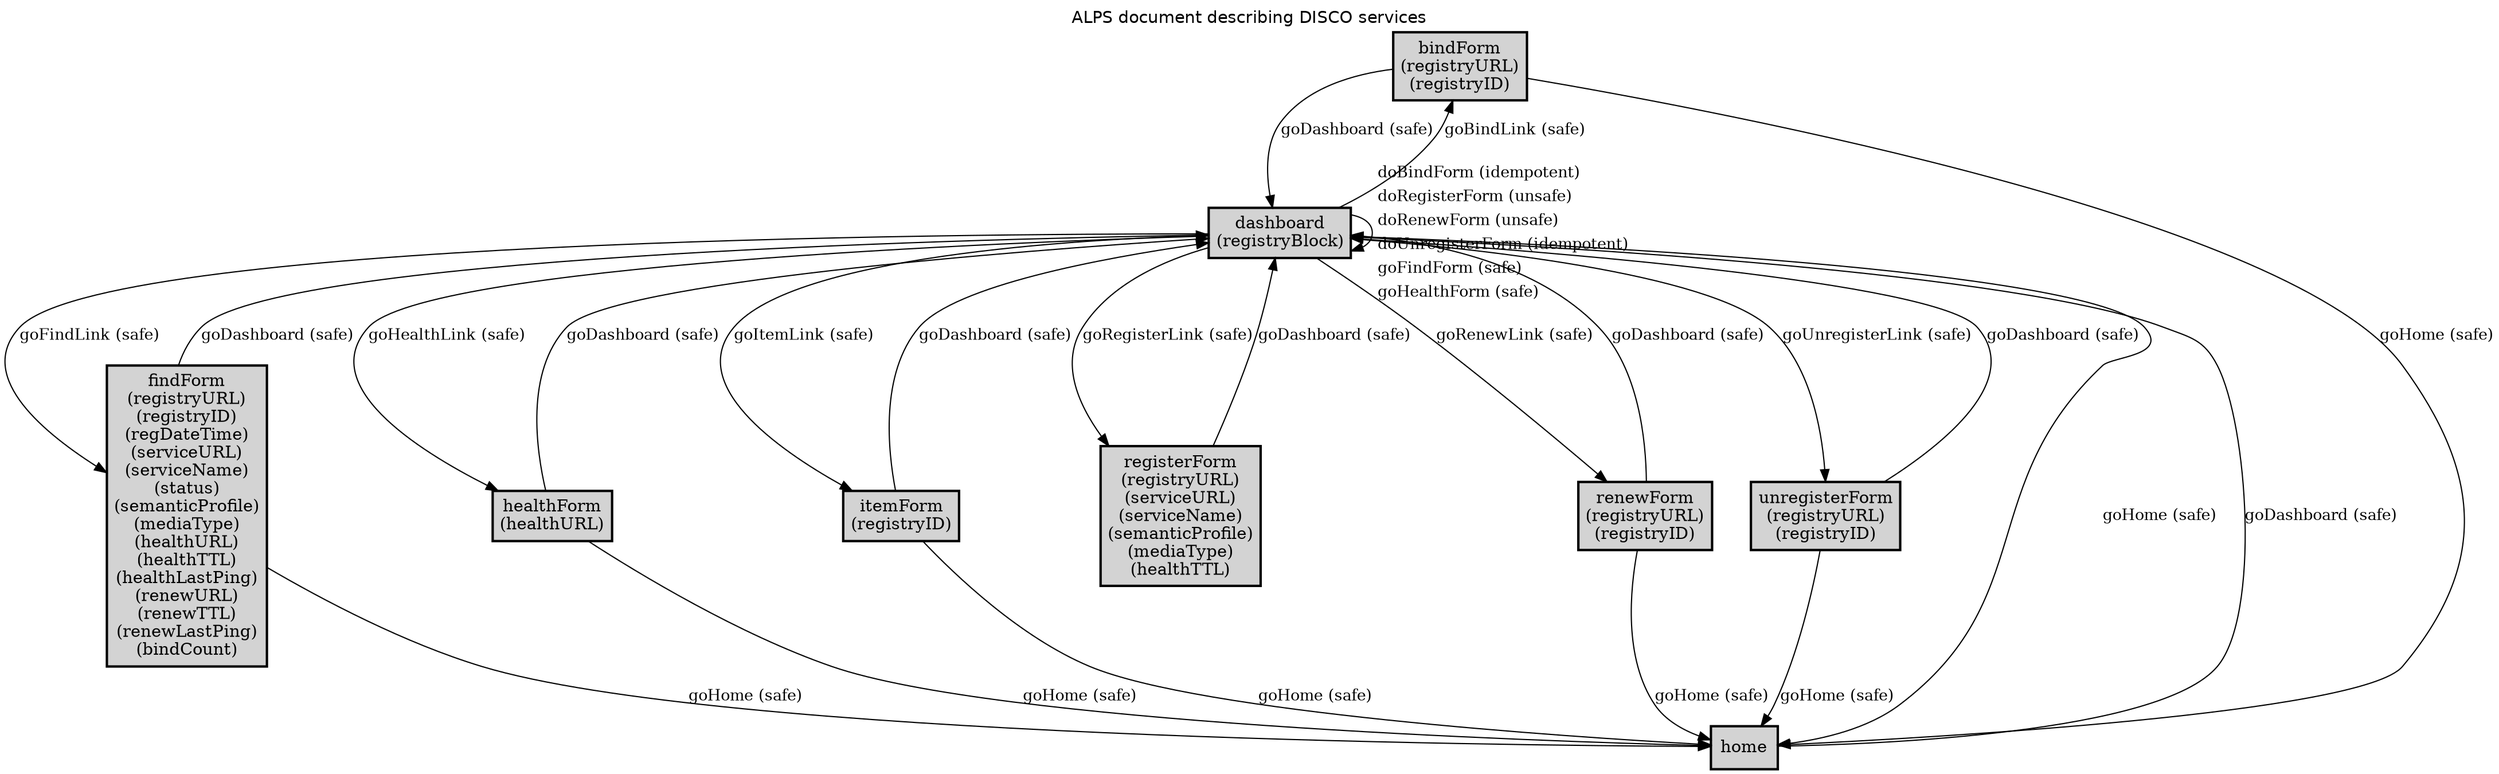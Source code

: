 digraph application_state_diagram {
  graph [
    labelloc="t";
    fontname="Helvetica"
    label="ALPS document describing DISCO services";
    URL="index.html" target="_parent"
  ];
  node [shape = box, style = "bold,filled" fillcolor="lightgray"];

    bindForm [margin=0.02, label=<<table cellspacing="0" cellpadding="5" border="0"><tr><td>bindForm<br />(registryURL)<br />(registryID)<br /></td></tr></table>>,shape=box URL="docs/semantic.bindForm.html" target="_parent"]
    dashboard [margin=0.02, label=<<table cellspacing="0" cellpadding="5" border="0"><tr><td>dashboard<br />(registryBlock)<br /></td></tr></table>>,shape=box URL="docs/semantic.dashboard.html" target="_parent"]
    findForm [margin=0.02, label=<<table cellspacing="0" cellpadding="5" border="0"><tr><td>findForm<br />(registryURL)<br />(registryID)<br />(regDateTime)<br />(serviceURL)<br />(serviceName)<br />(status)<br />(semanticProfile)<br />(mediaType)<br />(healthURL)<br />(healthTTL)<br />(healthLastPing)<br />(renewURL)<br />(renewTTL)<br />(renewLastPing)<br />(bindCount)<br /></td></tr></table>>,shape=box URL="docs/semantic.findForm.html" target="_parent"]
    healthForm [margin=0.02, label=<<table cellspacing="0" cellpadding="5" border="0"><tr><td>healthForm<br />(healthURL)<br /></td></tr></table>>,shape=box URL="docs/semantic.healthForm.html" target="_parent"]
    itemForm [margin=0.02, label=<<table cellspacing="0" cellpadding="5" border="0"><tr><td>itemForm<br />(registryID)<br /></td></tr></table>>,shape=box URL="docs/semantic.itemForm.html" target="_parent"]
    registerForm [margin=0.02, label=<<table cellspacing="0" cellpadding="5" border="0"><tr><td>registerForm<br />(registryURL)<br />(serviceURL)<br />(serviceName)<br />(semanticProfile)<br />(mediaType)<br />(healthTTL)<br /></td></tr></table>>,shape=box URL="docs/semantic.registerForm.html" target="_parent"]
    renewForm [margin=0.02, label=<<table cellspacing="0" cellpadding="5" border="0"><tr><td>renewForm<br />(registryURL)<br />(registryID)<br /></td></tr></table>>,shape=box URL="docs/semantic.renewForm.html" target="_parent"]
    unregisterForm [margin=0.02, label=<<table cellspacing="0" cellpadding="5" border="0"><tr><td>unregisterForm<br />(registryURL)<br />(registryID)<br /></td></tr></table>>,shape=box URL="docs/semantic.unregisterForm.html" target="_parent"]

    bindForm -> dashboard [label = <goDashboard (safe)> URL="docs/safe.goDashboard.html" target="_parent" fontsize=13];
    bindForm -> home [label = <goHome (safe)> URL="docs/safe.goHome.html" target="_parent" fontsize=13];
    dashboard -> bindForm [label = <goBindLink (safe)> URL="docs/safe.goBindLink.html" target="_parent" fontsize=13];
    dashboard -> dashboard [label=<<table  border="0"><tr><td align="left" href="docs/idempotent.doBindForm.html">doBindForm (idempotent)</td></tr><tr><td align="left" href="docs/unsafe.doRegisterForm.html">doRegisterForm (unsafe)</td></tr><tr><td align="left" href="docs/unsafe.doRenewForm.html">doRenewForm (unsafe)</td></tr><tr><td align="left" href="docs/idempotent.doUnregisterForm.html">doUnregisterForm (idempotent)</td></tr><tr><td align="left" href="docs/safe.goFindForm.html">goFindForm (safe)</td></tr><tr><td align="left" href="docs/safe.goHealthForm.html">goHealthForm (safe)</td></tr></table>> fontsize=13];
    dashboard -> findForm [label = <goFindLink (safe)> URL="docs/safe.goFindLink.html" target="_parent" fontsize=13];
    dashboard -> healthForm [label = <goHealthLink (safe)> URL="docs/safe.goHealthLink.html" target="_parent" fontsize=13];
    dashboard -> home [label = <goHome (safe)> URL="docs/safe.goHome.html" target="_parent" fontsize=13];
    dashboard -> itemForm [label = <goItemLink (safe)> URL="docs/safe.goItemLink.html" target="_parent" fontsize=13];
    dashboard -> registerForm [label = <goRegisterLink (safe)> URL="docs/safe.goRegisterLink.html" target="_parent" fontsize=13];
    dashboard -> renewForm [label = <goRenewLink (safe)> URL="docs/safe.goRenewLink.html" target="_parent" fontsize=13];
    dashboard -> unregisterForm [label = <goUnregisterLink (safe)> URL="docs/safe.goUnregisterLink.html" target="_parent" fontsize=13];
    findForm -> dashboard [label = <goDashboard (safe)> URL="docs/safe.goDashboard.html" target="_parent" fontsize=13];
    findForm -> home [label = <goHome (safe)> URL="docs/safe.goHome.html" target="_parent" fontsize=13];
    healthForm -> dashboard [label = <goDashboard (safe)> URL="docs/safe.goDashboard.html" target="_parent" fontsize=13];
    healthForm -> home [label = <goHome (safe)> URL="docs/safe.goHome.html" target="_parent" fontsize=13];
    home -> dashboard [label = <goDashboard (safe)> URL="docs/safe.goDashboard.html" target="_parent" fontsize=13];
    itemForm -> dashboard [label = <goDashboard (safe)> URL="docs/safe.goDashboard.html" target="_parent" fontsize=13];
    itemForm -> home [label = <goHome (safe)> URL="docs/safe.goHome.html" target="_parent" fontsize=13];
    registerForm -> dashboard [label = <goDashboard (safe)> URL="docs/safe.goDashboard.html" target="_parent" fontsize=13];
    renewForm -> dashboard [label = <goDashboard (safe)> URL="docs/safe.goDashboard.html" target="_parent" fontsize=13];
    renewForm -> home [label = <goHome (safe)> URL="docs/safe.goHome.html" target="_parent" fontsize=13];
    unregisterForm -> dashboard [label = <goDashboard (safe)> URL="docs/safe.goDashboard.html" target="_parent" fontsize=13];
    unregisterForm -> home [label = <goHome (safe)> URL="docs/safe.goHome.html" target="_parent" fontsize=13];

    home [label = <home> URL="docs/semantic.home.html" target="_parent"]

}